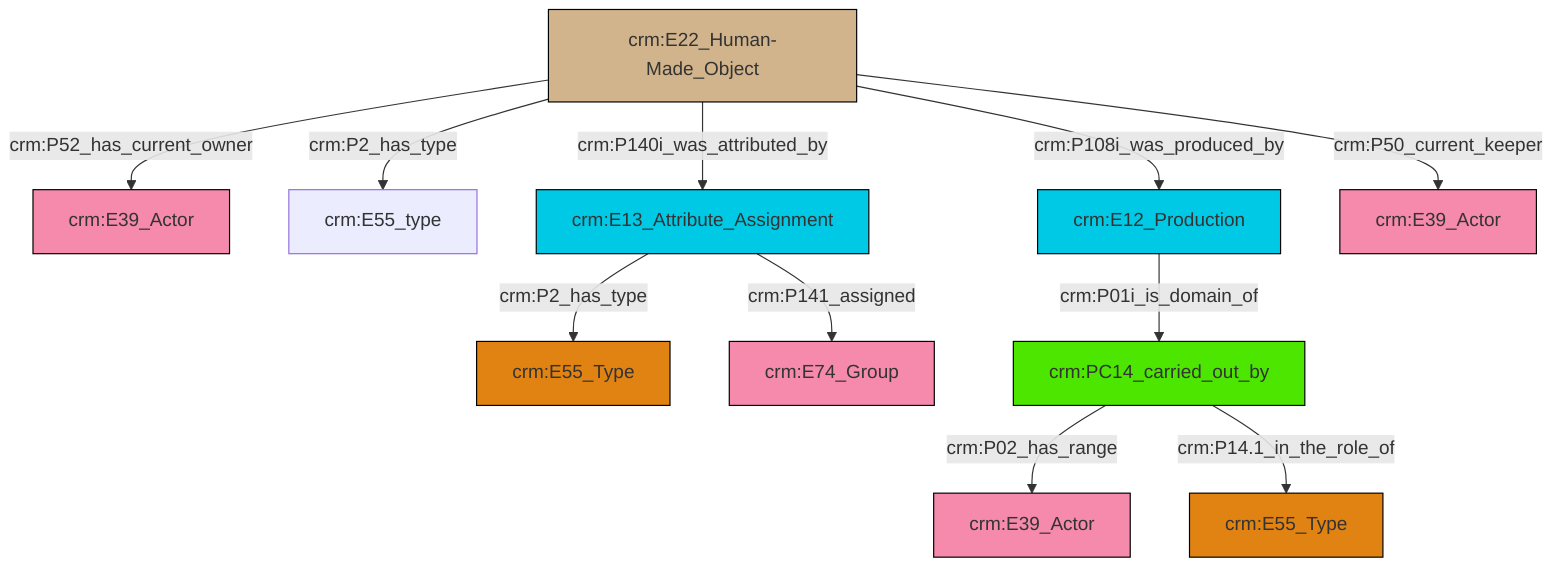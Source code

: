 graph TD
classDef Literal fill:#f2f2f2,stroke:#000000;
classDef CRM_Entity fill:#FFFFFF,stroke:#000000;
classDef Temporal_Entity fill:#00C9E6, stroke:#000000;
classDef Type fill:#E18312, stroke:#000000;
classDef Time-Span fill:#2C9C91, stroke:#000000;
classDef Appellation fill:#FFEB7F, stroke:#000000;
classDef Place fill:#008836, stroke:#000000;
classDef Persistent_Item fill:#B266B2, stroke:#000000;
classDef Conceptual_Object fill:#FFD700, stroke:#000000;
classDef Physical_Thing fill:#D2B48C, stroke:#000000;
classDef Actor fill:#f58aad, stroke:#000000;
classDef PC_Classes fill:#4ce600, stroke:#000000;
classDef Multi fill:#cccccc,stroke:#000000;

2["crm:E13_Attribute_Assignment"]:::Temporal_Entity -->|crm:P2_has_type| 3["crm:E55_Type"]:::Type
4["crm:E22_Human-Made_Object"]:::Physical_Thing -->|crm:P52_has_current_owner| 6["crm:E39_Actor"]:::Actor
7["crm:PC14_carried_out_by"]:::PC_Classes -->|crm:P02_has_range| 0["crm:E39_Actor"]:::Actor
2["crm:E13_Attribute_Assignment"]:::Temporal_Entity -->|crm:P141_assigned| 9["crm:E74_Group"]:::Actor
4["crm:E22_Human-Made_Object"]:::Physical_Thing -->|crm:P2_has_type| 18["crm:E55_type"]:::Default
14["crm:E12_Production"]:::Temporal_Entity -->|crm:P01i_is_domain_of| 7["crm:PC14_carried_out_by"]:::PC_Classes
4["crm:E22_Human-Made_Object"]:::Physical_Thing -->|crm:P140i_was_attributed_by| 2["crm:E13_Attribute_Assignment"]:::Temporal_Entity
7["crm:PC14_carried_out_by"]:::PC_Classes -->|crm:P14.1_in_the_role_of| 12["crm:E55_Type"]:::Type
4["crm:E22_Human-Made_Object"]:::Physical_Thing -->|crm:P108i_was_produced_by| 14["crm:E12_Production"]:::Temporal_Entity
4["crm:E22_Human-Made_Object"]:::Physical_Thing -->|crm:P50_current_keeper| 16["crm:E39_Actor"]:::Actor
